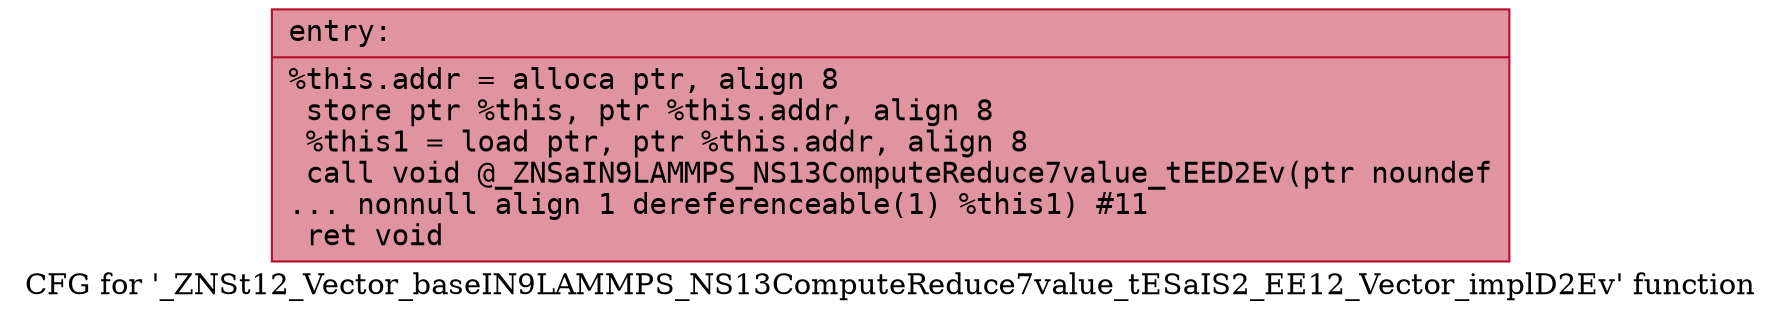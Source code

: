 digraph "CFG for '_ZNSt12_Vector_baseIN9LAMMPS_NS13ComputeReduce7value_tESaIS2_EE12_Vector_implD2Ev' function" {
	label="CFG for '_ZNSt12_Vector_baseIN9LAMMPS_NS13ComputeReduce7value_tESaIS2_EE12_Vector_implD2Ev' function";

	Node0x5591402ab8a0 [shape=record,color="#b70d28ff", style=filled, fillcolor="#b70d2870" fontname="Courier",label="{entry:\l|  %this.addr = alloca ptr, align 8\l  store ptr %this, ptr %this.addr, align 8\l  %this1 = load ptr, ptr %this.addr, align 8\l  call void @_ZNSaIN9LAMMPS_NS13ComputeReduce7value_tEED2Ev(ptr noundef\l... nonnull align 1 dereferenceable(1) %this1) #11\l  ret void\l}"];
}
